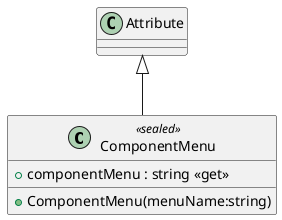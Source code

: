 @startuml
class ComponentMenu <<sealed>> {
    + componentMenu : string <<get>>
    + ComponentMenu(menuName:string)
}
Attribute <|-- ComponentMenu
@enduml
